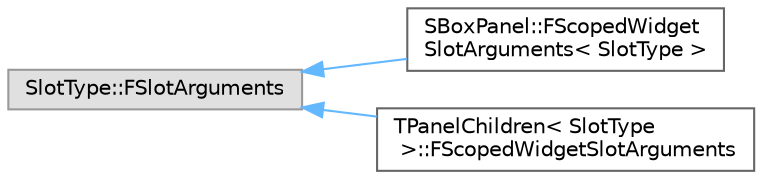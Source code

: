 digraph "Graphical Class Hierarchy"
{
 // INTERACTIVE_SVG=YES
 // LATEX_PDF_SIZE
  bgcolor="transparent";
  edge [fontname=Helvetica,fontsize=10,labelfontname=Helvetica,labelfontsize=10];
  node [fontname=Helvetica,fontsize=10,shape=box,height=0.2,width=0.4];
  rankdir="LR";
  Node0 [id="Node000000",label="SlotType::FSlotArguments",height=0.2,width=0.4,color="grey60", fillcolor="#E0E0E0", style="filled",tooltip=" "];
  Node0 -> Node1 [id="edge5982_Node000000_Node000001",dir="back",color="steelblue1",style="solid",tooltip=" "];
  Node1 [id="Node000001",label="SBoxPanel::FScopedWidget\lSlotArguments\< SlotType \>",height=0.2,width=0.4,color="grey40", fillcolor="white", style="filled",URL="$dd/d79/structSBoxPanel_1_1FScopedWidgetSlotArguments.html",tooltip=" "];
  Node0 -> Node2 [id="edge5983_Node000000_Node000002",dir="back",color="steelblue1",style="solid",tooltip=" "];
  Node2 [id="Node000002",label="TPanelChildren\< SlotType\l \>::FScopedWidgetSlotArguments",height=0.2,width=0.4,color="grey40", fillcolor="white", style="filled",URL="$d1/df4/structTPanelChildren_1_1FScopedWidgetSlotArguments.html",tooltip="At the end of the scope a slot will be constructed and added to the FChildren."];
}
